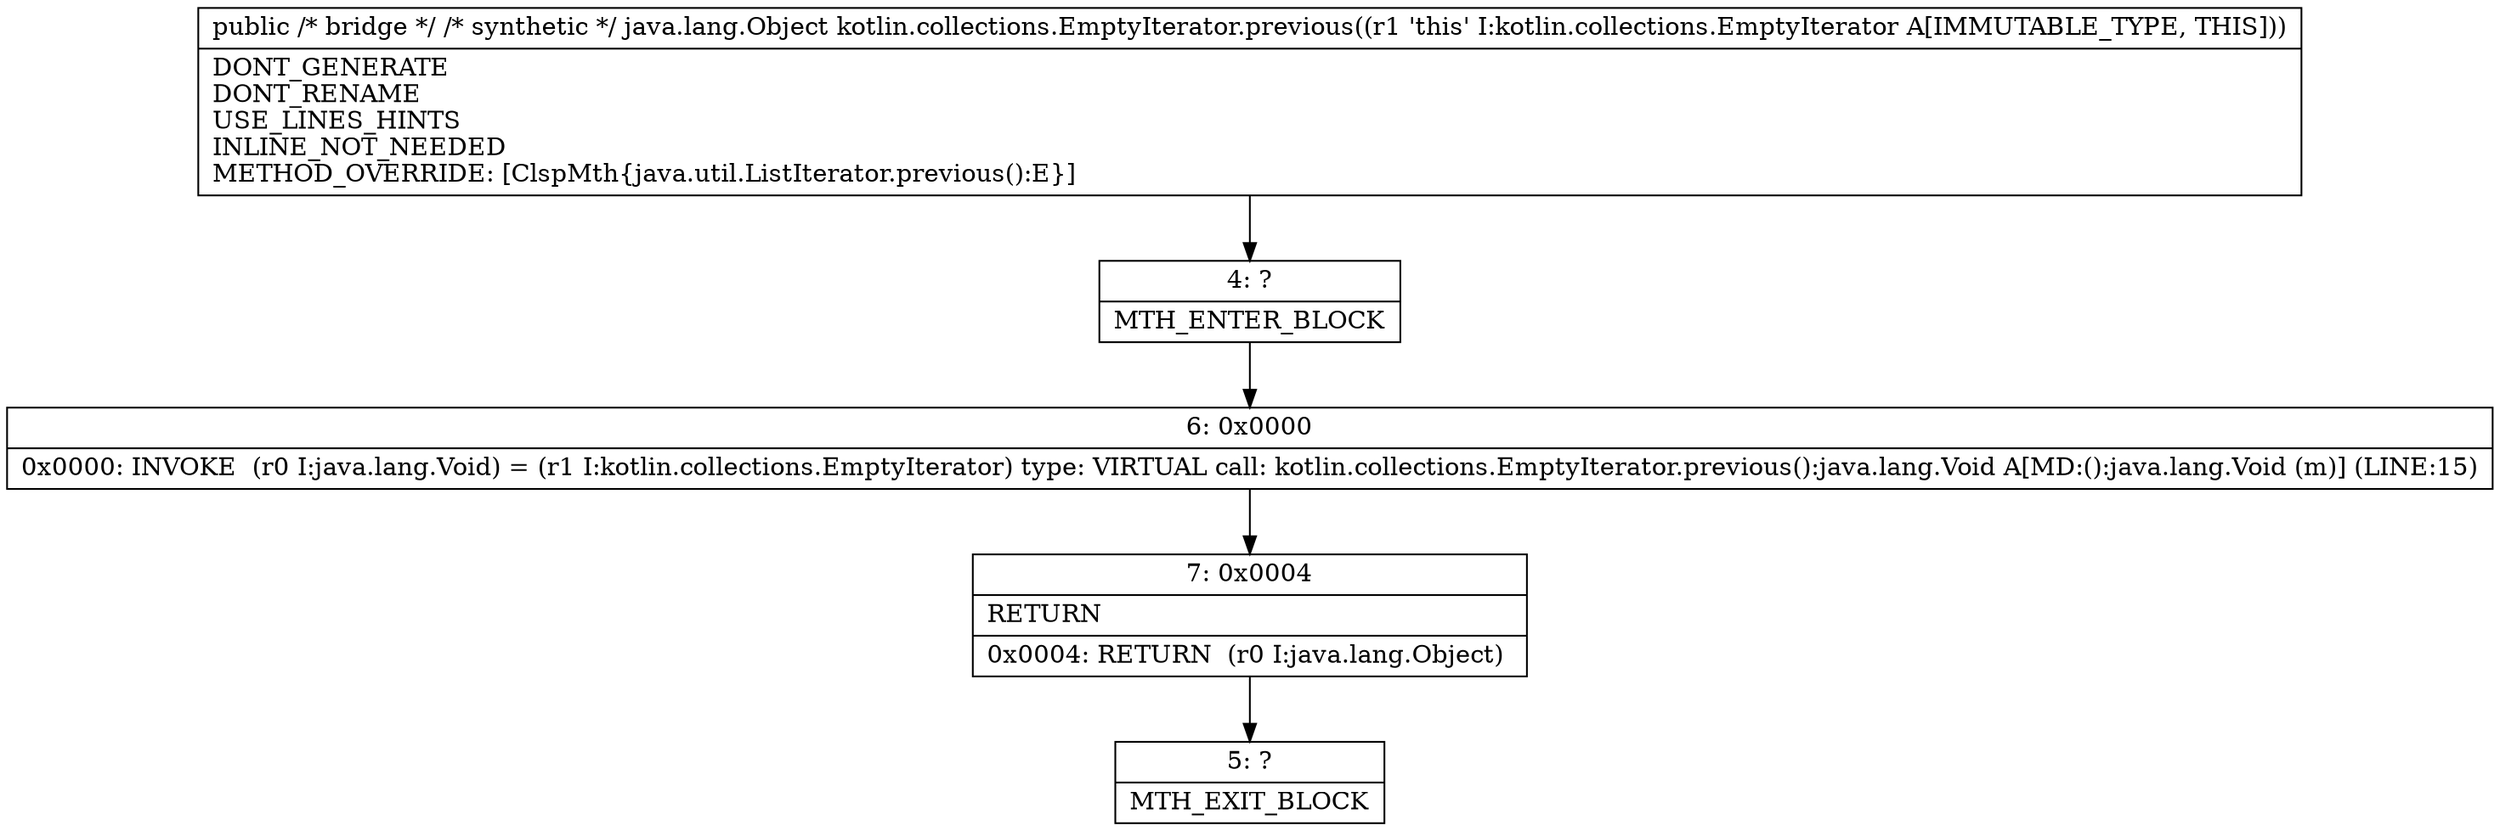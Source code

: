 digraph "CFG forkotlin.collections.EmptyIterator.previous()Ljava\/lang\/Object;" {
Node_4 [shape=record,label="{4\:\ ?|MTH_ENTER_BLOCK\l}"];
Node_6 [shape=record,label="{6\:\ 0x0000|0x0000: INVOKE  (r0 I:java.lang.Void) = (r1 I:kotlin.collections.EmptyIterator) type: VIRTUAL call: kotlin.collections.EmptyIterator.previous():java.lang.Void A[MD:():java.lang.Void (m)] (LINE:15)\l}"];
Node_7 [shape=record,label="{7\:\ 0x0004|RETURN\l|0x0004: RETURN  (r0 I:java.lang.Object) \l}"];
Node_5 [shape=record,label="{5\:\ ?|MTH_EXIT_BLOCK\l}"];
MethodNode[shape=record,label="{public \/* bridge *\/ \/* synthetic *\/ java.lang.Object kotlin.collections.EmptyIterator.previous((r1 'this' I:kotlin.collections.EmptyIterator A[IMMUTABLE_TYPE, THIS]))  | DONT_GENERATE\lDONT_RENAME\lUSE_LINES_HINTS\lINLINE_NOT_NEEDED\lMETHOD_OVERRIDE: [ClspMth\{java.util.ListIterator.previous():E\}]\l}"];
MethodNode -> Node_4;Node_4 -> Node_6;
Node_6 -> Node_7;
Node_7 -> Node_5;
}

